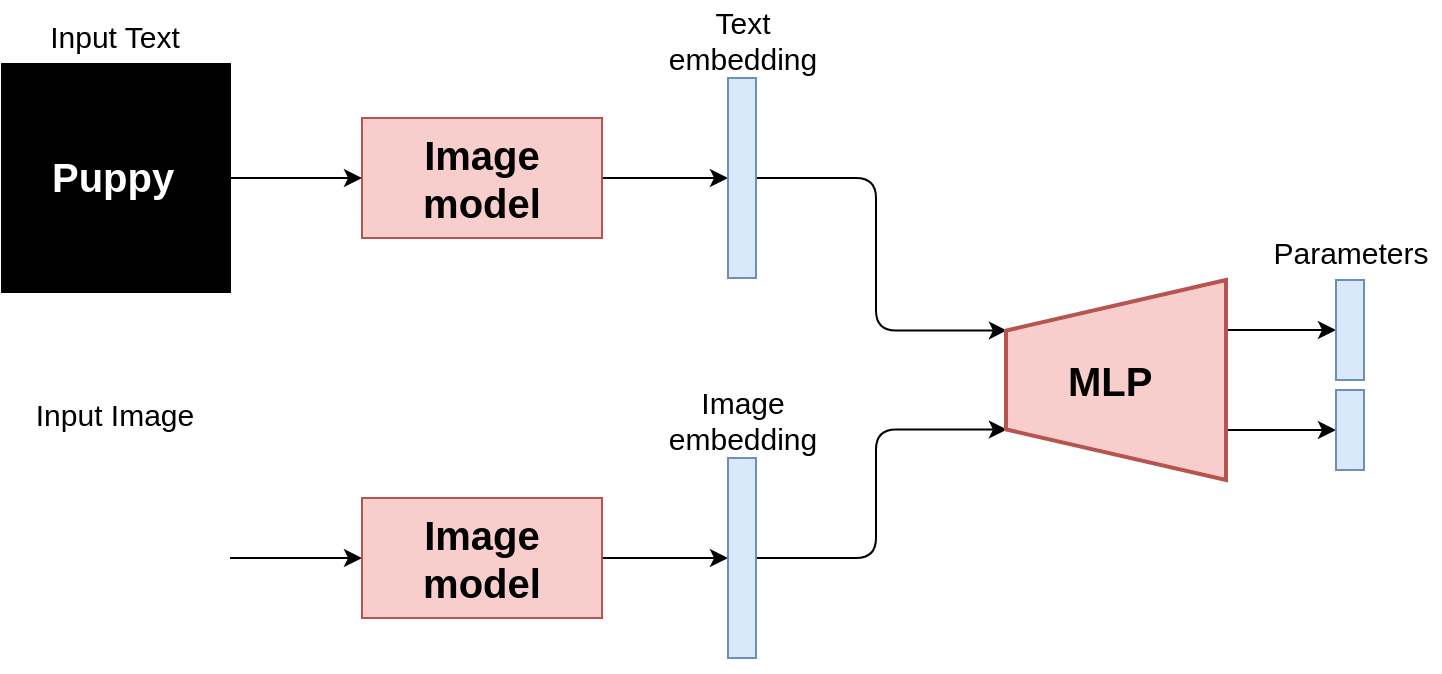 <mxfile version="12.4.3" type="device" pages="1"><diagram id="3A7UZT51dJfuy4Q04CJS" name="Page-1"><mxGraphModel dx="1355" dy="725" grid="1" gridSize="10" guides="1" tooltips="1" connect="1" arrows="1" fold="1" page="1" pageScale="1" pageWidth="827" pageHeight="1169" math="0" shadow="0"><root><mxCell id="0"/><mxCell id="1" parent="0"/><mxCell id="zhbDwqtuQ5aZLBmG66zC-36" style="edgeStyle=segmentEdgeStyle;orthogonalLoop=1;jettySize=auto;html=1;exitX=1;exitY=0.5;exitDx=0;exitDy=0;entryX=0;entryY=0.5;entryDx=0;entryDy=0;" parent="1" source="zhbDwqtuQ5aZLBmG66zC-3" target="zhbDwqtuQ5aZLBmG66zC-5" edge="1"><mxGeometry relative="1" as="geometry"/></mxCell><mxCell id="zhbDwqtuQ5aZLBmG66zC-3" value="" style="shape=image;verticalLabelPosition=bottom;labelBackgroundColor=#ffffff;verticalAlign=top;aspect=fixed;imageAspect=0;image=https://encrypted-tbn0.gstatic.com/images?q=tbn:ANd9GcTP7Wd08iVYkOO-hhVZWVUm-8mzEVAFazYbdfaNAal0LT6DmfqvnQ;" parent="1" vertex="1"><mxGeometry x="173" y="552" width="114" height="114" as="geometry"/></mxCell><mxCell id="zhbDwqtuQ5aZLBmG66zC-34" style="edgeStyle=segmentEdgeStyle;orthogonalLoop=1;jettySize=auto;html=1;exitX=1;exitY=0.5;exitDx=0;exitDy=0;entryX=0;entryY=0.5;entryDx=0;entryDy=0;" parent="1" source="zhbDwqtuQ5aZLBmG66zC-4" target="zhbDwqtuQ5aZLBmG66zC-6" edge="1"><mxGeometry relative="1" as="geometry"/></mxCell><mxCell id="zhbDwqtuQ5aZLBmG66zC-4" value="&lt;b&gt;&lt;font style=&quot;font-size: 20px&quot;&gt;Image model&lt;/font&gt;&lt;/b&gt;" style="rounded=0;whiteSpace=wrap;html=1;fillColor=#f8cecc;strokeColor=#b85450;" parent="1" vertex="1"><mxGeometry x="353" y="389" width="120" height="60" as="geometry"/></mxCell><mxCell id="zhbDwqtuQ5aZLBmG66zC-35" style="edgeStyle=segmentEdgeStyle;orthogonalLoop=1;jettySize=auto;html=1;exitX=1;exitY=0.5;exitDx=0;exitDy=0;entryX=0;entryY=0.5;entryDx=0;entryDy=0;" parent="1" source="zhbDwqtuQ5aZLBmG66zC-5" target="zhbDwqtuQ5aZLBmG66zC-7" edge="1"><mxGeometry relative="1" as="geometry"/></mxCell><mxCell id="zhbDwqtuQ5aZLBmG66zC-5" value="&lt;b&gt;&lt;font style=&quot;font-size: 20px&quot;&gt;Image model&lt;/font&gt;&lt;/b&gt;" style="rounded=0;whiteSpace=wrap;html=1;fillColor=#f8cecc;strokeColor=#b85450;" parent="1" vertex="1"><mxGeometry x="353" y="579" width="120" height="60" as="geometry"/></mxCell><mxCell id="zhbDwqtuQ5aZLBmG66zC-33" style="edgeStyle=segmentEdgeStyle;orthogonalLoop=1;jettySize=auto;html=1;exitX=1;exitY=0.5;exitDx=0;exitDy=0;entryX=0.25;entryY=1;entryDx=0;entryDy=0;" parent="1" source="zhbDwqtuQ5aZLBmG66zC-6" target="zhbDwqtuQ5aZLBmG66zC-10" edge="1"><mxGeometry relative="1" as="geometry"><Array as="points"><mxPoint x="610" y="419"/><mxPoint x="610" y="495"/></Array></mxGeometry></mxCell><mxCell id="zhbDwqtuQ5aZLBmG66zC-6" value="" style="rounded=0;whiteSpace=wrap;html=1;fillColor=#dae8fc;strokeColor=#6c8ebf;" parent="1" vertex="1"><mxGeometry x="536" y="369" width="14" height="100" as="geometry"/></mxCell><mxCell id="zhbDwqtuQ5aZLBmG66zC-32" style="edgeStyle=segmentEdgeStyle;orthogonalLoop=1;jettySize=auto;html=1;exitX=1;exitY=0.5;exitDx=0;exitDy=0;entryX=0.75;entryY=1;entryDx=0;entryDy=0;" parent="1" source="zhbDwqtuQ5aZLBmG66zC-7" target="zhbDwqtuQ5aZLBmG66zC-10" edge="1"><mxGeometry relative="1" as="geometry"><Array as="points"><mxPoint x="610" y="609"/><mxPoint x="610" y="545"/></Array></mxGeometry></mxCell><mxCell id="zhbDwqtuQ5aZLBmG66zC-7" value="" style="rounded=0;whiteSpace=wrap;html=1;fillColor=#dae8fc;strokeColor=#6c8ebf;" parent="1" vertex="1"><mxGeometry x="536" y="559" width="14" height="100" as="geometry"/></mxCell><mxCell id="PXBUu2bCBQGHpdIzCF1G-9" style="edgeStyle=segmentEdgeStyle;orthogonalLoop=1;jettySize=auto;html=1;exitX=0.25;exitY=0;exitDx=0;exitDy=0;entryX=0;entryY=0.5;entryDx=0;entryDy=0;" parent="1" source="zhbDwqtuQ5aZLBmG66zC-10" target="zhbDwqtuQ5aZLBmG66zC-12" edge="1"><mxGeometry relative="1" as="geometry"/></mxCell><mxCell id="PXBUu2bCBQGHpdIzCF1G-11" style="edgeStyle=segmentEdgeStyle;orthogonalLoop=1;jettySize=auto;html=1;exitX=0.75;exitY=0;exitDx=0;exitDy=0;entryX=0;entryY=0.5;entryDx=0;entryDy=0;" parent="1" source="zhbDwqtuQ5aZLBmG66zC-10" target="PXBUu2bCBQGHpdIzCF1G-8" edge="1"><mxGeometry relative="1" as="geometry"/></mxCell><mxCell id="zhbDwqtuQ5aZLBmG66zC-10" value="" style="verticalLabelPosition=bottom;verticalAlign=top;html=1;strokeWidth=2;shape=trapezoid;perimeter=trapezoidPerimeter;whiteSpace=wrap;size=0.253;arcSize=10;flipV=1;rotation=90;fillColor=#f8cecc;strokeColor=#b85450;" parent="1" vertex="1"><mxGeometry x="680" y="465" width="100" height="110" as="geometry"/></mxCell><mxCell id="zhbDwqtuQ5aZLBmG66zC-11" value="&lt;b&gt;&lt;font style=&quot;font-size: 20px&quot;&gt;MLP&lt;/font&gt;&lt;/b&gt;" style="text;html=1;resizable=0;points=[];autosize=1;align=left;verticalAlign=top;spacingTop=-4;" parent="1" vertex="1"><mxGeometry x="704" y="506" width="60" height="20" as="geometry"/></mxCell><mxCell id="zhbDwqtuQ5aZLBmG66zC-12" value="" style="rounded=0;whiteSpace=wrap;html=1;fillColor=#dae8fc;strokeColor=#6c8ebf;" parent="1" vertex="1"><mxGeometry x="840" y="470" width="14" height="50" as="geometry"/></mxCell><mxCell id="zhbDwqtuQ5aZLBmG66zC-21" value="&lt;font style=&quot;font-size: 15px&quot;&gt;Text&lt;br&gt;embedding&lt;/font&gt;" style="text;html=1;resizable=0;points=[];autosize=1;align=center;verticalAlign=top;spacingTop=-4;" parent="1" vertex="1"><mxGeometry x="498" y="330" width="90" height="30" as="geometry"/></mxCell><mxCell id="zhbDwqtuQ5aZLBmG66zC-22" value="&lt;font style=&quot;font-size: 15px&quot;&gt;Image&lt;br&gt;embedding&lt;/font&gt;" style="text;html=1;resizable=0;points=[];autosize=1;align=center;verticalAlign=top;spacingTop=-4;" parent="1" vertex="1"><mxGeometry x="498" y="520" width="90" height="30" as="geometry"/></mxCell><mxCell id="zhbDwqtuQ5aZLBmG66zC-26" value="&lt;span style=&quot;font-size: 15px&quot;&gt;Parameters&lt;/span&gt;" style="text;html=1;resizable=0;points=[];autosize=1;align=center;verticalAlign=top;spacingTop=-4;" parent="1" vertex="1"><mxGeometry x="802" y="445" width="90" height="20" as="geometry"/></mxCell><mxCell id="zhbDwqtuQ5aZLBmG66zC-93" value="&lt;span style=&quot;font-size: 15px&quot;&gt;Input Text&lt;/span&gt;" style="text;html=1;resizable=0;points=[];autosize=1;align=center;verticalAlign=top;spacingTop=-4;" parent="1" vertex="1"><mxGeometry x="189" y="337" width="80" height="20" as="geometry"/></mxCell><mxCell id="zhbDwqtuQ5aZLBmG66zC-95" value="&lt;span style=&quot;font-size: 15px&quot;&gt;Input Image&lt;/span&gt;" style="text;html=1;resizable=0;points=[];autosize=1;align=center;verticalAlign=top;spacingTop=-4;" parent="1" vertex="1"><mxGeometry x="184" y="526" width="90" height="20" as="geometry"/></mxCell><mxCell id="PXBUu2bCBQGHpdIzCF1G-3" style="edgeStyle=segmentEdgeStyle;orthogonalLoop=1;jettySize=auto;html=1;exitX=1;exitY=0.5;exitDx=0;exitDy=0;entryX=0;entryY=0.5;entryDx=0;entryDy=0;" parent="1" source="PXBUu2bCBQGHpdIzCF1G-1" target="zhbDwqtuQ5aZLBmG66zC-4" edge="1"><mxGeometry relative="1" as="geometry"/></mxCell><mxCell id="PXBUu2bCBQGHpdIzCF1G-1" value="" style="rounded=0;whiteSpace=wrap;html=1;fillColor=#000000;" parent="1" vertex="1"><mxGeometry x="173" y="362" width="114" height="114" as="geometry"/></mxCell><mxCell id="PXBUu2bCBQGHpdIzCF1G-6" value="&lt;font size=&quot;1&quot; color=&quot;#ffffff&quot;&gt;&lt;b style=&quot;font-size: 20px&quot;&gt;Puppy&lt;/b&gt;&lt;/font&gt;" style="text;html=1;resizable=0;points=[];autosize=1;align=left;verticalAlign=top;spacingTop=-4;" parent="1" vertex="1"><mxGeometry x="196" y="404" width="80" height="20" as="geometry"/></mxCell><mxCell id="PXBUu2bCBQGHpdIzCF1G-8" value="" style="rounded=0;whiteSpace=wrap;html=1;fillColor=#dae8fc;strokeColor=#6c8ebf;" parent="1" vertex="1"><mxGeometry x="840" y="525" width="14" height="40" as="geometry"/></mxCell></root></mxGraphModel></diagram></mxfile>